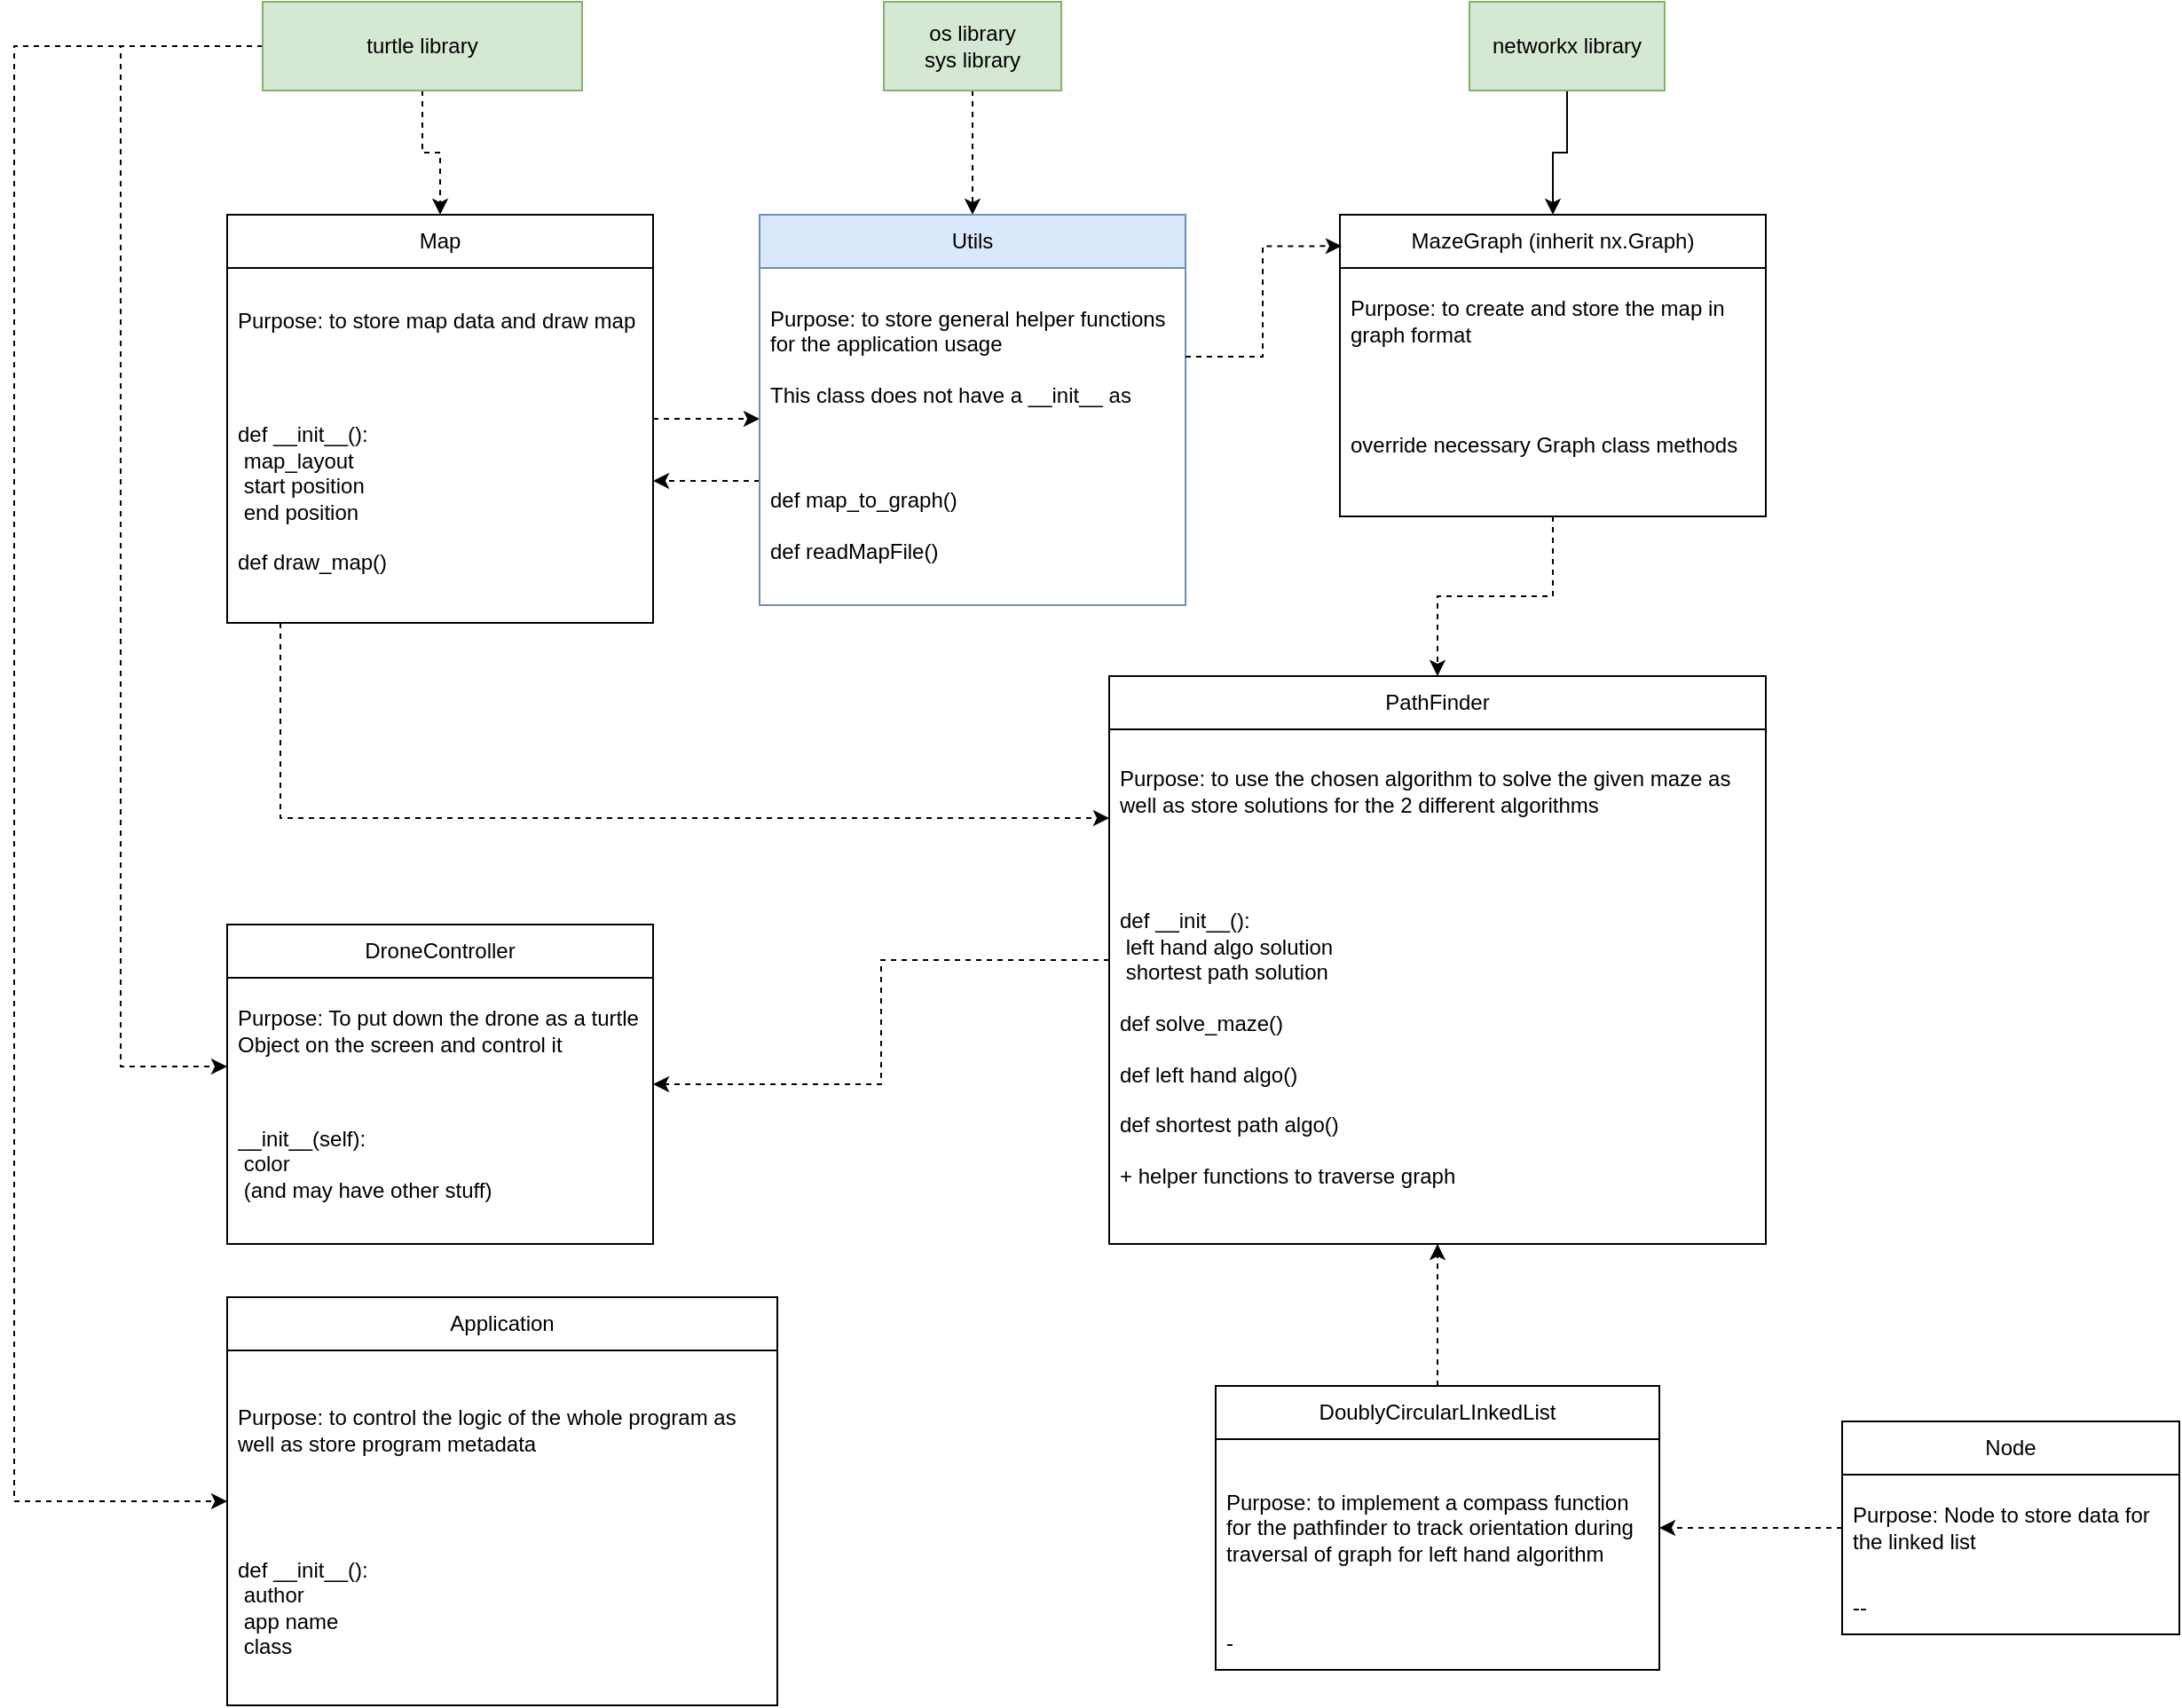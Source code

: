 <mxfile version="20.8.10" type="github" pages="3">
  <diagram id="C5RBs43oDa-KdzZeNtuy" name="Class Design">
    <mxGraphModel dx="1253" dy="676" grid="1" gridSize="10" guides="1" tooltips="1" connect="1" arrows="1" fold="1" page="1" pageScale="1" pageWidth="1654" pageHeight="1169" math="0" shadow="0">
      <root>
        <mxCell id="WIyWlLk6GJQsqaUBKTNV-0" />
        <mxCell id="WIyWlLk6GJQsqaUBKTNV-1" parent="WIyWlLk6GJQsqaUBKTNV-0" />
        <mxCell id="4GmTz1bbVhYTWeWpqr6v-5" style="edgeStyle=orthogonalEdgeStyle;rounded=0;orthogonalLoop=1;jettySize=auto;html=1;entryX=0.5;entryY=0;entryDx=0;entryDy=0;dashed=1;" parent="WIyWlLk6GJQsqaUBKTNV-1" source="dQ57IdhiGYJqUYmVvskk-5" target="dQ57IdhiGYJqUYmVvskk-13" edge="1">
          <mxGeometry relative="1" as="geometry" />
        </mxCell>
        <mxCell id="4WqTjVgoWAFysmVd5On_-8" style="edgeStyle=orthogonalEdgeStyle;rounded=0;orthogonalLoop=1;jettySize=auto;html=1;dashed=1;" parent="WIyWlLk6GJQsqaUBKTNV-1" source="dQ57IdhiGYJqUYmVvskk-5" target="dQ57IdhiGYJqUYmVvskk-8" edge="1">
          <mxGeometry relative="1" as="geometry">
            <Array as="points">
              <mxPoint x="140" y="45" />
              <mxPoint x="140" y="620" />
            </Array>
          </mxGeometry>
        </mxCell>
        <mxCell id="5VNNN7OAdVDcKJC3de-b-0" style="edgeStyle=orthogonalEdgeStyle;rounded=0;orthogonalLoop=1;jettySize=auto;html=1;dashed=1;" edge="1" parent="WIyWlLk6GJQsqaUBKTNV-1" source="dQ57IdhiGYJqUYmVvskk-5" target="7FqHwzOTrSw8YaoyhYBU-6">
          <mxGeometry relative="1" as="geometry">
            <Array as="points">
              <mxPoint x="80" y="45" />
              <mxPoint x="80" y="865" />
            </Array>
          </mxGeometry>
        </mxCell>
        <mxCell id="dQ57IdhiGYJqUYmVvskk-5" value="turtle library" style="rounded=0;whiteSpace=wrap;html=1;fillColor=#d5e8d4;strokeColor=#82b366;" parent="WIyWlLk6GJQsqaUBKTNV-1" vertex="1">
          <mxGeometry x="220" y="20" width="180" height="50" as="geometry" />
        </mxCell>
        <mxCell id="dQ57IdhiGYJqUYmVvskk-8" value="DroneController" style="swimlane;fontStyle=0;childLayout=stackLayout;horizontal=1;startSize=30;horizontalStack=0;resizeParent=1;resizeParentMax=0;resizeLast=0;collapsible=1;marginBottom=0;whiteSpace=wrap;html=1;" parent="WIyWlLk6GJQsqaUBKTNV-1" vertex="1">
          <mxGeometry x="200" y="540" width="240" height="180" as="geometry" />
        </mxCell>
        <mxCell id="dQ57IdhiGYJqUYmVvskk-9" value="Purpose: To put down the drone as a turtle Object on the screen and control it" style="text;strokeColor=none;fillColor=none;align=left;verticalAlign=middle;spacingLeft=4;spacingRight=4;overflow=hidden;points=[[0,0.5],[1,0.5]];portConstraint=eastwest;rotatable=0;whiteSpace=wrap;html=1;" parent="dQ57IdhiGYJqUYmVvskk-8" vertex="1">
          <mxGeometry y="30" width="240" height="60" as="geometry" />
        </mxCell>
        <mxCell id="dQ57IdhiGYJqUYmVvskk-11" value="__init__(self):&lt;br&gt;&lt;span style=&quot;white-space: pre;&quot;&gt; &lt;/span&gt;color&lt;br&gt;&lt;span style=&quot;white-space: pre;&quot;&gt; &lt;/span&gt;(and may have other stuff)" style="text;strokeColor=none;fillColor=none;align=left;verticalAlign=middle;spacingLeft=4;spacingRight=4;overflow=hidden;points=[[0,0.5],[1,0.5]];portConstraint=eastwest;rotatable=0;whiteSpace=wrap;html=1;" parent="dQ57IdhiGYJqUYmVvskk-8" vertex="1">
          <mxGeometry y="90" width="240" height="90" as="geometry" />
        </mxCell>
        <mxCell id="pP4sysXfX_SifiGV4ZdW-8" style="edgeStyle=orthogonalEdgeStyle;rounded=0;orthogonalLoop=1;jettySize=auto;html=1;dashed=1;" parent="WIyWlLk6GJQsqaUBKTNV-1" source="dQ57IdhiGYJqUYmVvskk-13" target="pP4sysXfX_SifiGV4ZdW-3" edge="1">
          <mxGeometry relative="1" as="geometry">
            <Array as="points">
              <mxPoint x="440" y="220" />
              <mxPoint x="440" y="220" />
            </Array>
          </mxGeometry>
        </mxCell>
        <mxCell id="4WqTjVgoWAFysmVd5On_-4" style="edgeStyle=orthogonalEdgeStyle;rounded=0;orthogonalLoop=1;jettySize=auto;html=1;dashed=1;" parent="WIyWlLk6GJQsqaUBKTNV-1" source="dQ57IdhiGYJqUYmVvskk-13" target="dQ57IdhiGYJqUYmVvskk-32" edge="1">
          <mxGeometry relative="1" as="geometry">
            <Array as="points">
              <mxPoint x="230" y="480" />
            </Array>
          </mxGeometry>
        </mxCell>
        <mxCell id="dQ57IdhiGYJqUYmVvskk-13" value="Map" style="swimlane;fontStyle=0;childLayout=stackLayout;horizontal=1;startSize=30;horizontalStack=0;resizeParent=1;resizeParentMax=0;resizeLast=0;collapsible=1;marginBottom=0;whiteSpace=wrap;html=1;" parent="WIyWlLk6GJQsqaUBKTNV-1" vertex="1">
          <mxGeometry x="200" y="140" width="240" height="230" as="geometry" />
        </mxCell>
        <mxCell id="dQ57IdhiGYJqUYmVvskk-14" value="Purpose: to store map data and draw map" style="text;strokeColor=none;fillColor=none;align=left;verticalAlign=middle;spacingLeft=4;spacingRight=4;overflow=hidden;points=[[0,0.5],[1,0.5]];portConstraint=eastwest;rotatable=0;whiteSpace=wrap;html=1;" parent="dQ57IdhiGYJqUYmVvskk-13" vertex="1">
          <mxGeometry y="30" width="240" height="60" as="geometry" />
        </mxCell>
        <mxCell id="dQ57IdhiGYJqUYmVvskk-21" value="def __init__():&lt;br&gt;&lt;span style=&quot;white-space: pre;&quot;&gt; &lt;/span&gt;map_layout&lt;br&gt;&lt;span style=&quot;white-space: pre;&quot;&gt; &lt;/span&gt;start position&lt;br&gt;&lt;span style=&quot;white-space: pre;&quot;&gt; &lt;/span&gt;end position&lt;br&gt;&lt;br&gt;def draw_map()" style="text;strokeColor=none;fillColor=none;align=left;verticalAlign=middle;spacingLeft=4;spacingRight=4;overflow=hidden;points=[[0,0.5],[1,0.5]];portConstraint=eastwest;rotatable=0;whiteSpace=wrap;html=1;" parent="dQ57IdhiGYJqUYmVvskk-13" vertex="1">
          <mxGeometry y="90" width="240" height="140" as="geometry" />
        </mxCell>
        <mxCell id="4WqTjVgoWAFysmVd5On_-9" style="edgeStyle=orthogonalEdgeStyle;rounded=0;orthogonalLoop=1;jettySize=auto;html=1;dashed=1;" parent="WIyWlLk6GJQsqaUBKTNV-1" source="dQ57IdhiGYJqUYmVvskk-32" target="dQ57IdhiGYJqUYmVvskk-8" edge="1">
          <mxGeometry relative="1" as="geometry" />
        </mxCell>
        <mxCell id="dQ57IdhiGYJqUYmVvskk-32" value="PathFinder" style="swimlane;fontStyle=0;childLayout=stackLayout;horizontal=1;startSize=30;horizontalStack=0;resizeParent=1;resizeParentMax=0;resizeLast=0;collapsible=1;marginBottom=0;whiteSpace=wrap;html=1;" parent="WIyWlLk6GJQsqaUBKTNV-1" vertex="1">
          <mxGeometry x="697" y="400" width="370" height="320" as="geometry" />
        </mxCell>
        <mxCell id="dQ57IdhiGYJqUYmVvskk-33" value="Purpose: to use the chosen algorithm to solve the given maze as well as store solutions for the 2 different algorithms" style="text;strokeColor=none;fillColor=none;align=left;verticalAlign=middle;spacingLeft=4;spacingRight=4;overflow=hidden;points=[[0,0.5],[1,0.5]];portConstraint=eastwest;rotatable=0;whiteSpace=wrap;html=1;" parent="dQ57IdhiGYJqUYmVvskk-32" vertex="1">
          <mxGeometry y="30" width="370" height="70" as="geometry" />
        </mxCell>
        <mxCell id="dQ57IdhiGYJqUYmVvskk-35" value="def __init__():&lt;br&gt;&lt;span style=&quot;white-space: pre;&quot;&gt;&lt;span style=&quot;white-space: pre;&quot;&gt; &lt;/span&gt;left hand algo solution&lt;br/&gt;&lt;span style=&quot;white-space: pre;&quot;&gt; &lt;/span&gt;shortest path solution&lt;br/&gt;&lt;br/&gt;def solve_maze()&lt;br/&gt;&lt;br/&gt;def left hand algo()&lt;br/&gt;&lt;br/&gt;def shortest path algo()&lt;br/&gt;&lt;br/&gt;+ helper functions to traverse graph &lt;/span&gt;" style="text;strokeColor=none;fillColor=none;align=left;verticalAlign=middle;spacingLeft=4;spacingRight=4;overflow=hidden;points=[[0,0.5],[1,0.5]];portConstraint=eastwest;rotatable=0;whiteSpace=wrap;html=1;" parent="dQ57IdhiGYJqUYmVvskk-32" vertex="1">
          <mxGeometry y="100" width="370" height="220" as="geometry" />
        </mxCell>
        <mxCell id="7FqHwzOTrSw8YaoyhYBU-6" value="Application" style="swimlane;fontStyle=0;childLayout=stackLayout;horizontal=1;startSize=30;horizontalStack=0;resizeParent=1;resizeParentMax=0;resizeLast=0;collapsible=1;marginBottom=0;whiteSpace=wrap;html=1;" parent="WIyWlLk6GJQsqaUBKTNV-1" vertex="1">
          <mxGeometry x="200" y="750" width="310" height="230" as="geometry" />
        </mxCell>
        <mxCell id="7FqHwzOTrSw8YaoyhYBU-7" value="Purpose: to control the logic of the whole program as well as store program metadata" style="text;strokeColor=none;fillColor=none;align=left;verticalAlign=middle;spacingLeft=4;spacingRight=4;overflow=hidden;points=[[0,0.5],[1,0.5]];portConstraint=eastwest;rotatable=0;whiteSpace=wrap;html=1;" parent="7FqHwzOTrSw8YaoyhYBU-6" vertex="1">
          <mxGeometry y="30" width="310" height="90" as="geometry" />
        </mxCell>
        <mxCell id="7FqHwzOTrSw8YaoyhYBU-9" value="def __init__():&lt;br&gt;&lt;span style=&quot;white-space: pre;&quot;&gt; &lt;/span&gt;author&lt;br&gt;&lt;span style=&quot;white-space: pre;&quot;&gt; &lt;/span&gt;app name&lt;br&gt;&lt;span style=&quot;white-space: pre;&quot;&gt; &lt;/span&gt;class" style="text;strokeColor=none;fillColor=none;align=left;verticalAlign=middle;spacingLeft=4;spacingRight=4;overflow=hidden;points=[[0,0.5],[1,0.5]];portConstraint=eastwest;rotatable=0;whiteSpace=wrap;html=1;" parent="7FqHwzOTrSw8YaoyhYBU-6" vertex="1">
          <mxGeometry y="120" width="310" height="110" as="geometry" />
        </mxCell>
        <mxCell id="4WqTjVgoWAFysmVd5On_-0" style="edgeStyle=orthogonalEdgeStyle;rounded=0;orthogonalLoop=1;jettySize=auto;html=1;dashed=1;" parent="WIyWlLk6GJQsqaUBKTNV-1" source="QhIDpwn1hLKXuRbCtxrE-2" target="pP4sysXfX_SifiGV4ZdW-3" edge="1">
          <mxGeometry relative="1" as="geometry" />
        </mxCell>
        <mxCell id="QhIDpwn1hLKXuRbCtxrE-2" value="os library&lt;br&gt;sys library" style="rounded=0;whiteSpace=wrap;html=1;fillColor=#d5e8d4;strokeColor=#82b366;" parent="WIyWlLk6GJQsqaUBKTNV-1" vertex="1">
          <mxGeometry x="570" y="20" width="100" height="50" as="geometry" />
        </mxCell>
        <mxCell id="pP4sysXfX_SifiGV4ZdW-2" style="edgeStyle=orthogonalEdgeStyle;rounded=0;orthogonalLoop=1;jettySize=auto;html=1;dashed=1;" parent="WIyWlLk6GJQsqaUBKTNV-1" source="4GmTz1bbVhYTWeWpqr6v-0" target="dQ57IdhiGYJqUYmVvskk-32" edge="1">
          <mxGeometry relative="1" as="geometry" />
        </mxCell>
        <mxCell id="4GmTz1bbVhYTWeWpqr6v-0" value="MazeGraph (inherit nx.Graph)" style="swimlane;fontStyle=0;childLayout=stackLayout;horizontal=1;startSize=30;horizontalStack=0;resizeParent=1;resizeParentMax=0;resizeLast=0;collapsible=1;marginBottom=0;whiteSpace=wrap;html=1;" parent="WIyWlLk6GJQsqaUBKTNV-1" vertex="1">
          <mxGeometry x="827" y="140" width="240" height="170" as="geometry" />
        </mxCell>
        <mxCell id="4GmTz1bbVhYTWeWpqr6v-1" value="Purpose: to create and store the map in graph format" style="text;strokeColor=none;fillColor=none;align=left;verticalAlign=middle;spacingLeft=4;spacingRight=4;overflow=hidden;points=[[0,0.5],[1,0.5]];portConstraint=eastwest;rotatable=0;whiteSpace=wrap;html=1;" parent="4GmTz1bbVhYTWeWpqr6v-0" vertex="1">
          <mxGeometry y="30" width="240" height="60" as="geometry" />
        </mxCell>
        <mxCell id="4GmTz1bbVhYTWeWpqr6v-3" value="override necessary Graph class methods" style="text;strokeColor=none;fillColor=none;align=left;verticalAlign=middle;spacingLeft=4;spacingRight=4;overflow=hidden;points=[[0,0.5],[1,0.5]];portConstraint=eastwest;rotatable=0;whiteSpace=wrap;html=1;" parent="4GmTz1bbVhYTWeWpqr6v-0" vertex="1">
          <mxGeometry y="90" width="240" height="80" as="geometry" />
        </mxCell>
        <mxCell id="4GmTz1bbVhYTWeWpqr6v-9" style="edgeStyle=orthogonalEdgeStyle;rounded=0;orthogonalLoop=1;jettySize=auto;html=1;" parent="WIyWlLk6GJQsqaUBKTNV-1" source="4GmTz1bbVhYTWeWpqr6v-7" target="4GmTz1bbVhYTWeWpqr6v-0" edge="1">
          <mxGeometry relative="1" as="geometry" />
        </mxCell>
        <mxCell id="4GmTz1bbVhYTWeWpqr6v-7" value="networkx library" style="rounded=0;whiteSpace=wrap;html=1;fillColor=#d5e8d4;strokeColor=#82b366;" parent="WIyWlLk6GJQsqaUBKTNV-1" vertex="1">
          <mxGeometry x="900" y="20" width="110" height="50" as="geometry" />
        </mxCell>
        <mxCell id="4WqTjVgoWAFysmVd5On_-5" style="edgeStyle=orthogonalEdgeStyle;rounded=0;orthogonalLoop=1;jettySize=auto;html=1;dashed=1;" parent="WIyWlLk6GJQsqaUBKTNV-1" source="pP4sysXfX_SifiGV4ZdW-3" target="dQ57IdhiGYJqUYmVvskk-13" edge="1">
          <mxGeometry relative="1" as="geometry">
            <Array as="points">
              <mxPoint x="450" y="290" />
              <mxPoint x="450" y="290" />
            </Array>
          </mxGeometry>
        </mxCell>
        <mxCell id="pP4sysXfX_SifiGV4ZdW-3" value="Utils" style="swimlane;fontStyle=0;childLayout=stackLayout;horizontal=1;startSize=30;horizontalStack=0;resizeParent=1;resizeParentMax=0;resizeLast=0;collapsible=1;marginBottom=0;whiteSpace=wrap;html=1;fillColor=#dae8fc;strokeColor=#6c8ebf;" parent="WIyWlLk6GJQsqaUBKTNV-1" vertex="1">
          <mxGeometry x="500" y="140" width="240" height="220" as="geometry" />
        </mxCell>
        <mxCell id="pP4sysXfX_SifiGV4ZdW-4" value="Purpose: to store general helper functions for the application usage&lt;br&gt;&lt;br&gt;This class does not have a __init__ as&amp;nbsp;" style="text;strokeColor=none;fillColor=none;align=left;verticalAlign=middle;spacingLeft=4;spacingRight=4;overflow=hidden;points=[[0,0.5],[1,0.5]];portConstraint=eastwest;rotatable=0;whiteSpace=wrap;html=1;" parent="pP4sysXfX_SifiGV4ZdW-3" vertex="1">
          <mxGeometry y="30" width="240" height="100" as="geometry" />
        </mxCell>
        <mxCell id="pP4sysXfX_SifiGV4ZdW-6" value="def map_to_graph()&lt;br&gt;&lt;br&gt;def readMapFile()" style="text;strokeColor=none;fillColor=none;align=left;verticalAlign=middle;spacingLeft=4;spacingRight=4;overflow=hidden;points=[[0,0.5],[1,0.5]];portConstraint=eastwest;rotatable=0;whiteSpace=wrap;html=1;" parent="pP4sysXfX_SifiGV4ZdW-3" vertex="1">
          <mxGeometry y="130" width="240" height="90" as="geometry" />
        </mxCell>
        <mxCell id="pP4sysXfX_SifiGV4ZdW-9" style="edgeStyle=orthogonalEdgeStyle;rounded=0;orthogonalLoop=1;jettySize=auto;html=1;entryX=0.004;entryY=0.104;entryDx=0;entryDy=0;entryPerimeter=0;dashed=1;" parent="WIyWlLk6GJQsqaUBKTNV-1" source="pP4sysXfX_SifiGV4ZdW-4" target="4GmTz1bbVhYTWeWpqr6v-0" edge="1">
          <mxGeometry relative="1" as="geometry" />
        </mxCell>
        <mxCell id="8MIZr0rz0YppzoVCmujX-6" style="edgeStyle=orthogonalEdgeStyle;rounded=0;orthogonalLoop=1;jettySize=auto;html=1;dashed=1;" parent="WIyWlLk6GJQsqaUBKTNV-1" source="8MIZr0rz0YppzoVCmujX-1" target="dQ57IdhiGYJqUYmVvskk-32" edge="1">
          <mxGeometry relative="1" as="geometry" />
        </mxCell>
        <mxCell id="8MIZr0rz0YppzoVCmujX-1" value="DoublyCircularLInkedList" style="swimlane;fontStyle=0;childLayout=stackLayout;horizontal=1;startSize=30;horizontalStack=0;resizeParent=1;resizeParentMax=0;resizeLast=0;collapsible=1;marginBottom=0;whiteSpace=wrap;html=1;" parent="WIyWlLk6GJQsqaUBKTNV-1" vertex="1">
          <mxGeometry x="757" y="800" width="250" height="160" as="geometry" />
        </mxCell>
        <mxCell id="8MIZr0rz0YppzoVCmujX-2" value="Purpose: to implement a compass function for the pathfinder to track orientation during traversal of graph for left hand algorithm" style="text;strokeColor=none;fillColor=none;align=left;verticalAlign=middle;spacingLeft=4;spacingRight=4;overflow=hidden;points=[[0,0.5],[1,0.5]];portConstraint=eastwest;rotatable=0;whiteSpace=wrap;html=1;" parent="8MIZr0rz0YppzoVCmujX-1" vertex="1">
          <mxGeometry y="30" width="250" height="100" as="geometry" />
        </mxCell>
        <mxCell id="8MIZr0rz0YppzoVCmujX-4" value="-" style="text;strokeColor=none;fillColor=none;align=left;verticalAlign=middle;spacingLeft=4;spacingRight=4;overflow=hidden;points=[[0,0.5],[1,0.5]];portConstraint=eastwest;rotatable=0;whiteSpace=wrap;html=1;" parent="8MIZr0rz0YppzoVCmujX-1" vertex="1">
          <mxGeometry y="130" width="250" height="30" as="geometry" />
        </mxCell>
        <mxCell id="8MIZr0rz0YppzoVCmujX-11" style="edgeStyle=orthogonalEdgeStyle;rounded=0;orthogonalLoop=1;jettySize=auto;html=1;dashed=1;" parent="WIyWlLk6GJQsqaUBKTNV-1" source="8MIZr0rz0YppzoVCmujX-7" target="8MIZr0rz0YppzoVCmujX-1" edge="1">
          <mxGeometry relative="1" as="geometry" />
        </mxCell>
        <mxCell id="8MIZr0rz0YppzoVCmujX-7" value="Node" style="swimlane;fontStyle=0;childLayout=stackLayout;horizontal=1;startSize=30;horizontalStack=0;resizeParent=1;resizeParentMax=0;resizeLast=0;collapsible=1;marginBottom=0;whiteSpace=wrap;html=1;" parent="WIyWlLk6GJQsqaUBKTNV-1" vertex="1">
          <mxGeometry x="1110" y="820" width="190" height="120" as="geometry" />
        </mxCell>
        <mxCell id="8MIZr0rz0YppzoVCmujX-8" value="Purpose: Node to store data for the linked list" style="text;strokeColor=none;fillColor=none;align=left;verticalAlign=middle;spacingLeft=4;spacingRight=4;overflow=hidden;points=[[0,0.5],[1,0.5]];portConstraint=eastwest;rotatable=0;whiteSpace=wrap;html=1;" parent="8MIZr0rz0YppzoVCmujX-7" vertex="1">
          <mxGeometry y="30" width="190" height="60" as="geometry" />
        </mxCell>
        <mxCell id="8MIZr0rz0YppzoVCmujX-10" value="--" style="text;strokeColor=none;fillColor=none;align=left;verticalAlign=middle;spacingLeft=4;spacingRight=4;overflow=hidden;points=[[0,0.5],[1,0.5]];portConstraint=eastwest;rotatable=0;whiteSpace=wrap;html=1;" parent="8MIZr0rz0YppzoVCmujX-7" vertex="1">
          <mxGeometry y="90" width="190" height="30" as="geometry" />
        </mxCell>
      </root>
    </mxGraphModel>
  </diagram>
  <diagram id="itJlK-fQ4tGxTsf1Goz-" name="Logic Flow">
    <mxGraphModel dx="1002" dy="541" grid="1" gridSize="10" guides="1" tooltips="1" connect="1" arrows="1" fold="1" page="1" pageScale="1" pageWidth="1654" pageHeight="1169" math="0" shadow="0">
      <root>
        <mxCell id="0" />
        <mxCell id="1" parent="0" />
        <mxCell id="jX-C0cm8iFk9HgW910qJ-5" style="edgeStyle=orthogonalEdgeStyle;rounded=0;orthogonalLoop=1;jettySize=auto;html=1;entryX=0.5;entryY=0;entryDx=0;entryDy=0;" parent="1" source="jX-C0cm8iFk9HgW910qJ-1" target="jX-C0cm8iFk9HgW910qJ-4" edge="1">
          <mxGeometry relative="1" as="geometry" />
        </mxCell>
        <mxCell id="jX-C0cm8iFk9HgW910qJ-1" value="receive map" style="rounded=0;whiteSpace=wrap;html=1;" parent="1" vertex="1">
          <mxGeometry x="85" y="40" width="140" height="40" as="geometry" />
        </mxCell>
        <mxCell id="jX-C0cm8iFk9HgW910qJ-8" style="edgeStyle=orthogonalEdgeStyle;rounded=0;orthogonalLoop=1;jettySize=auto;html=1;entryX=0.5;entryY=0;entryDx=0;entryDy=0;" parent="1" source="jX-C0cm8iFk9HgW910qJ-2" target="jX-C0cm8iFk9HgW910qJ-7" edge="1">
          <mxGeometry relative="1" as="geometry" />
        </mxCell>
        <mxCell id="jX-C0cm8iFk9HgW910qJ-2" value="pathfinder solves and store solution using both algorithms (in a data structure like a queue)" style="rounded=0;whiteSpace=wrap;html=1;" parent="1" vertex="1">
          <mxGeometry x="30" y="200" width="250" height="80" as="geometry" />
        </mxCell>
        <mxCell id="jX-C0cm8iFk9HgW910qJ-6" style="edgeStyle=orthogonalEdgeStyle;rounded=0;orthogonalLoop=1;jettySize=auto;html=1;entryX=0.5;entryY=0;entryDx=0;entryDy=0;" parent="1" source="jX-C0cm8iFk9HgW910qJ-4" target="jX-C0cm8iFk9HgW910qJ-2" edge="1">
          <mxGeometry relative="1" as="geometry" />
        </mxCell>
        <mxCell id="jX-C0cm8iFk9HgW910qJ-4" value="convert into graph using networkx" style="rounded=0;whiteSpace=wrap;html=1;" parent="1" vertex="1">
          <mxGeometry x="35" y="120" width="240" height="40" as="geometry" />
        </mxCell>
        <mxCell id="jX-C0cm8iFk9HgW910qJ-7" value="when user tabs between algorithms in turtle, show solutions taking from the queue" style="rounded=0;whiteSpace=wrap;html=1;" parent="1" vertex="1">
          <mxGeometry x="42.5" y="330" width="225" height="70" as="geometry" />
        </mxCell>
        <mxCell id="jX-C0cm8iFk9HgW910qJ-11" style="edgeStyle=orthogonalEdgeStyle;rounded=0;orthogonalLoop=1;jettySize=auto;html=1;entryX=0.5;entryY=0;entryDx=0;entryDy=0;" parent="1" source="jX-C0cm8iFk9HgW910qJ-9" target="jX-C0cm8iFk9HgW910qJ-10" edge="1">
          <mxGeometry relative="1" as="geometry" />
        </mxCell>
        <mxCell id="jX-C0cm8iFk9HgW910qJ-9" value="receive map" style="rounded=0;whiteSpace=wrap;html=1;" parent="1" vertex="1">
          <mxGeometry x="377.5" y="40" width="170" height="40" as="geometry" />
        </mxCell>
        <mxCell id="jX-C0cm8iFk9HgW910qJ-13" style="edgeStyle=orthogonalEdgeStyle;rounded=0;orthogonalLoop=1;jettySize=auto;html=1;entryX=0.5;entryY=0;entryDx=0;entryDy=0;" parent="1" source="jX-C0cm8iFk9HgW910qJ-10" target="jX-C0cm8iFk9HgW910qJ-12" edge="1">
          <mxGeometry relative="1" as="geometry" />
        </mxCell>
        <mxCell id="jX-C0cm8iFk9HgW910qJ-10" value="convert into graph using networkx" style="rounded=0;whiteSpace=wrap;html=1;" parent="1" vertex="1">
          <mxGeometry x="350" y="120" width="225" height="40" as="geometry" />
        </mxCell>
        <mxCell id="jX-C0cm8iFk9HgW910qJ-12" value="pathfinder re-solves the maze everytime user changes algorithm" style="rounded=0;whiteSpace=wrap;html=1;" parent="1" vertex="1">
          <mxGeometry x="356.25" y="200" width="212.5" height="80" as="geometry" />
        </mxCell>
        <mxCell id="DP6GhfA0DUzpBAB0SIkU-1" value="Go North = (x, y+1)&lt;br&gt;Go East = (x + 1, y)&lt;br&gt;Go South= (x, y -1)&lt;br&gt;Go West = (x -1, y)" style="rounded=0;whiteSpace=wrap;html=1;" parent="1" vertex="1">
          <mxGeometry x="180" y="505" width="240" height="80" as="geometry" />
        </mxCell>
        <mxCell id="DP6GhfA0DUzpBAB0SIkU-2" value="orientations:&lt;br&gt;North = 90&lt;br&gt;East = 0&lt;br&gt;South = 270&lt;br&gt;West = 180" style="rounded=0;whiteSpace=wrap;html=1;" parent="1" vertex="1">
          <mxGeometry x="190" y="630" width="230" height="100" as="geometry" />
        </mxCell>
      </root>
    </mxGraphModel>
  </diagram>
  <diagram id="yYzYYFvfRe-9Cc6EB2oy" name="Class Summary">
    <mxGraphModel dx="1002" dy="541" grid="1" gridSize="10" guides="1" tooltips="1" connect="1" arrows="1" fold="1" page="1" pageScale="1" pageWidth="1654" pageHeight="1169" math="0" shadow="0">
      <root>
        <mxCell id="0" />
        <mxCell id="1" parent="0" />
        <mxCell id="FwXcW5j7sJduI13eyS_5-1" value="&lt;font style=&quot;font-size: 14px;&quot;&gt;Map: Stores map metadata, can draw map&lt;/font&gt;" style="rounded=0;whiteSpace=wrap;html=1;" parent="1" vertex="1">
          <mxGeometry x="40" y="40" width="480" height="80" as="geometry" />
        </mxCell>
        <mxCell id="FwXcW5j7sJduI13eyS_5-2" value="&lt;font style=&quot;font-size: 14px;&quot;&gt;Pathfinder: Finds a route using a path finding algorithm of choice given start and end points of a maze.&lt;/font&gt;" style="rounded=0;whiteSpace=wrap;html=1;" parent="1" vertex="1">
          <mxGeometry x="40" y="280" width="480" height="80" as="geometry" />
        </mxCell>
        <mxCell id="FwXcW5j7sJduI13eyS_5-3" value="&lt;font style=&quot;font-size: 14px;&quot;&gt;Maze Graph: A graph structure representing the given maze&lt;br&gt;(Inheritance: Maze Graph is a nx.Graph)&lt;/font&gt;" style="rounded=0;whiteSpace=wrap;html=1;" parent="1" vertex="1">
          <mxGeometry x="40" y="200" width="480" height="80" as="geometry" />
        </mxCell>
        <mxCell id="FwXcW5j7sJduI13eyS_5-4" value="&lt;font style=&quot;font-size: 14px;&quot;&gt;Drone Controller: Places the drone (a turtle object) on the drawn map which is a turtle Screen and drives the drone&lt;/font&gt;" style="rounded=0;whiteSpace=wrap;html=1;" parent="1" vertex="1">
          <mxGeometry x="40" y="440" width="480" height="80" as="geometry" />
        </mxCell>
        <mxCell id="4ZjNF9KWUZXb0ORi-lbe-1" value="&lt;font style=&quot;font-size: 14px;&quot;&gt;Doubly Circular Linked List: Linked list that can access nodes on both sides, and head connects to tail. Used for implementing a compass like structure&lt;/font&gt;" style="rounded=0;whiteSpace=wrap;html=1;" parent="1" vertex="1">
          <mxGeometry x="40" y="360" width="480" height="80" as="geometry" />
        </mxCell>
        <mxCell id="4ZjNF9KWUZXb0ORi-lbe-3" style="edgeStyle=orthogonalEdgeStyle;rounded=0;orthogonalLoop=1;jettySize=auto;html=1;fontSize=14;dashed=1;" parent="1" source="4ZjNF9KWUZXb0ORi-lbe-2" target="4ZjNF9KWUZXb0ORi-lbe-1" edge="1">
          <mxGeometry relative="1" as="geometry" />
        </mxCell>
        <mxCell id="4ZjNF9KWUZXb0ORi-lbe-2" value="Node: helper class to implement nodes of a linked list" style="rounded=0;whiteSpace=wrap;html=1;fontSize=14;" parent="1" vertex="1">
          <mxGeometry x="600" y="360" width="200" height="80" as="geometry" />
        </mxCell>
        <mxCell id="4ZjNF9KWUZXb0ORi-lbe-4" value="Utils: To store necessary helper functions for the program" style="rounded=0;whiteSpace=wrap;html=1;fontSize=14;" parent="1" vertex="1">
          <mxGeometry x="40" y="120" width="480" height="80" as="geometry" />
        </mxCell>
        <mxCell id="4ZjNF9KWUZXb0ORi-lbe-5" value="Application: Controls the logic of the program as well as store program metadata" style="rounded=0;whiteSpace=wrap;html=1;fontSize=14;" parent="1" vertex="1">
          <mxGeometry x="40" y="520" width="480" height="80" as="geometry" />
        </mxCell>
      </root>
    </mxGraphModel>
  </diagram>
</mxfile>
